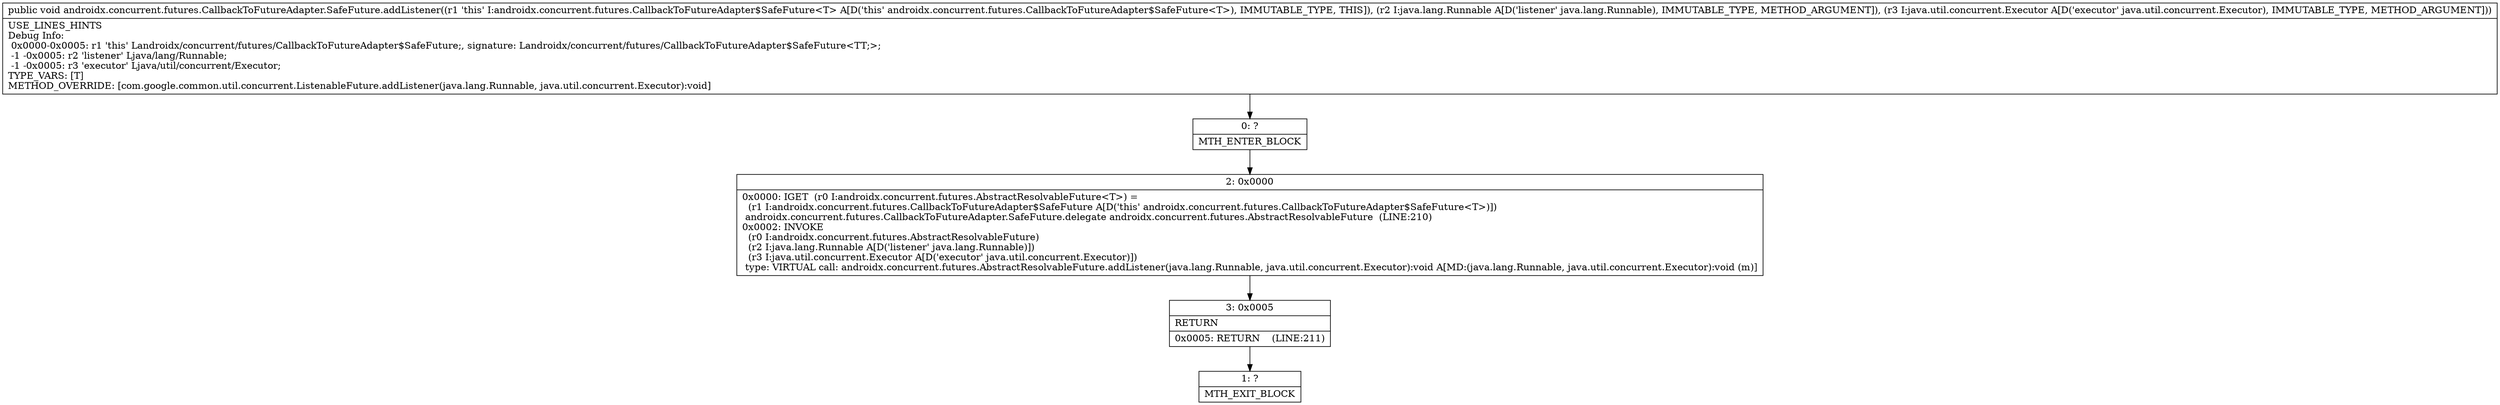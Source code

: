 digraph "CFG forandroidx.concurrent.futures.CallbackToFutureAdapter.SafeFuture.addListener(Ljava\/lang\/Runnable;Ljava\/util\/concurrent\/Executor;)V" {
Node_0 [shape=record,label="{0\:\ ?|MTH_ENTER_BLOCK\l}"];
Node_2 [shape=record,label="{2\:\ 0x0000|0x0000: IGET  (r0 I:androidx.concurrent.futures.AbstractResolvableFuture\<T\>) = \l  (r1 I:androidx.concurrent.futures.CallbackToFutureAdapter$SafeFuture A[D('this' androidx.concurrent.futures.CallbackToFutureAdapter$SafeFuture\<T\>)])\l androidx.concurrent.futures.CallbackToFutureAdapter.SafeFuture.delegate androidx.concurrent.futures.AbstractResolvableFuture  (LINE:210)\l0x0002: INVOKE  \l  (r0 I:androidx.concurrent.futures.AbstractResolvableFuture)\l  (r2 I:java.lang.Runnable A[D('listener' java.lang.Runnable)])\l  (r3 I:java.util.concurrent.Executor A[D('executor' java.util.concurrent.Executor)])\l type: VIRTUAL call: androidx.concurrent.futures.AbstractResolvableFuture.addListener(java.lang.Runnable, java.util.concurrent.Executor):void A[MD:(java.lang.Runnable, java.util.concurrent.Executor):void (m)]\l}"];
Node_3 [shape=record,label="{3\:\ 0x0005|RETURN\l|0x0005: RETURN    (LINE:211)\l}"];
Node_1 [shape=record,label="{1\:\ ?|MTH_EXIT_BLOCK\l}"];
MethodNode[shape=record,label="{public void androidx.concurrent.futures.CallbackToFutureAdapter.SafeFuture.addListener((r1 'this' I:androidx.concurrent.futures.CallbackToFutureAdapter$SafeFuture\<T\> A[D('this' androidx.concurrent.futures.CallbackToFutureAdapter$SafeFuture\<T\>), IMMUTABLE_TYPE, THIS]), (r2 I:java.lang.Runnable A[D('listener' java.lang.Runnable), IMMUTABLE_TYPE, METHOD_ARGUMENT]), (r3 I:java.util.concurrent.Executor A[D('executor' java.util.concurrent.Executor), IMMUTABLE_TYPE, METHOD_ARGUMENT]))  | USE_LINES_HINTS\lDebug Info:\l  0x0000\-0x0005: r1 'this' Landroidx\/concurrent\/futures\/CallbackToFutureAdapter$SafeFuture;, signature: Landroidx\/concurrent\/futures\/CallbackToFutureAdapter$SafeFuture\<TT;\>;\l  \-1 \-0x0005: r2 'listener' Ljava\/lang\/Runnable;\l  \-1 \-0x0005: r3 'executor' Ljava\/util\/concurrent\/Executor;\lTYPE_VARS: [T]\lMETHOD_OVERRIDE: [com.google.common.util.concurrent.ListenableFuture.addListener(java.lang.Runnable, java.util.concurrent.Executor):void]\l}"];
MethodNode -> Node_0;Node_0 -> Node_2;
Node_2 -> Node_3;
Node_3 -> Node_1;
}

